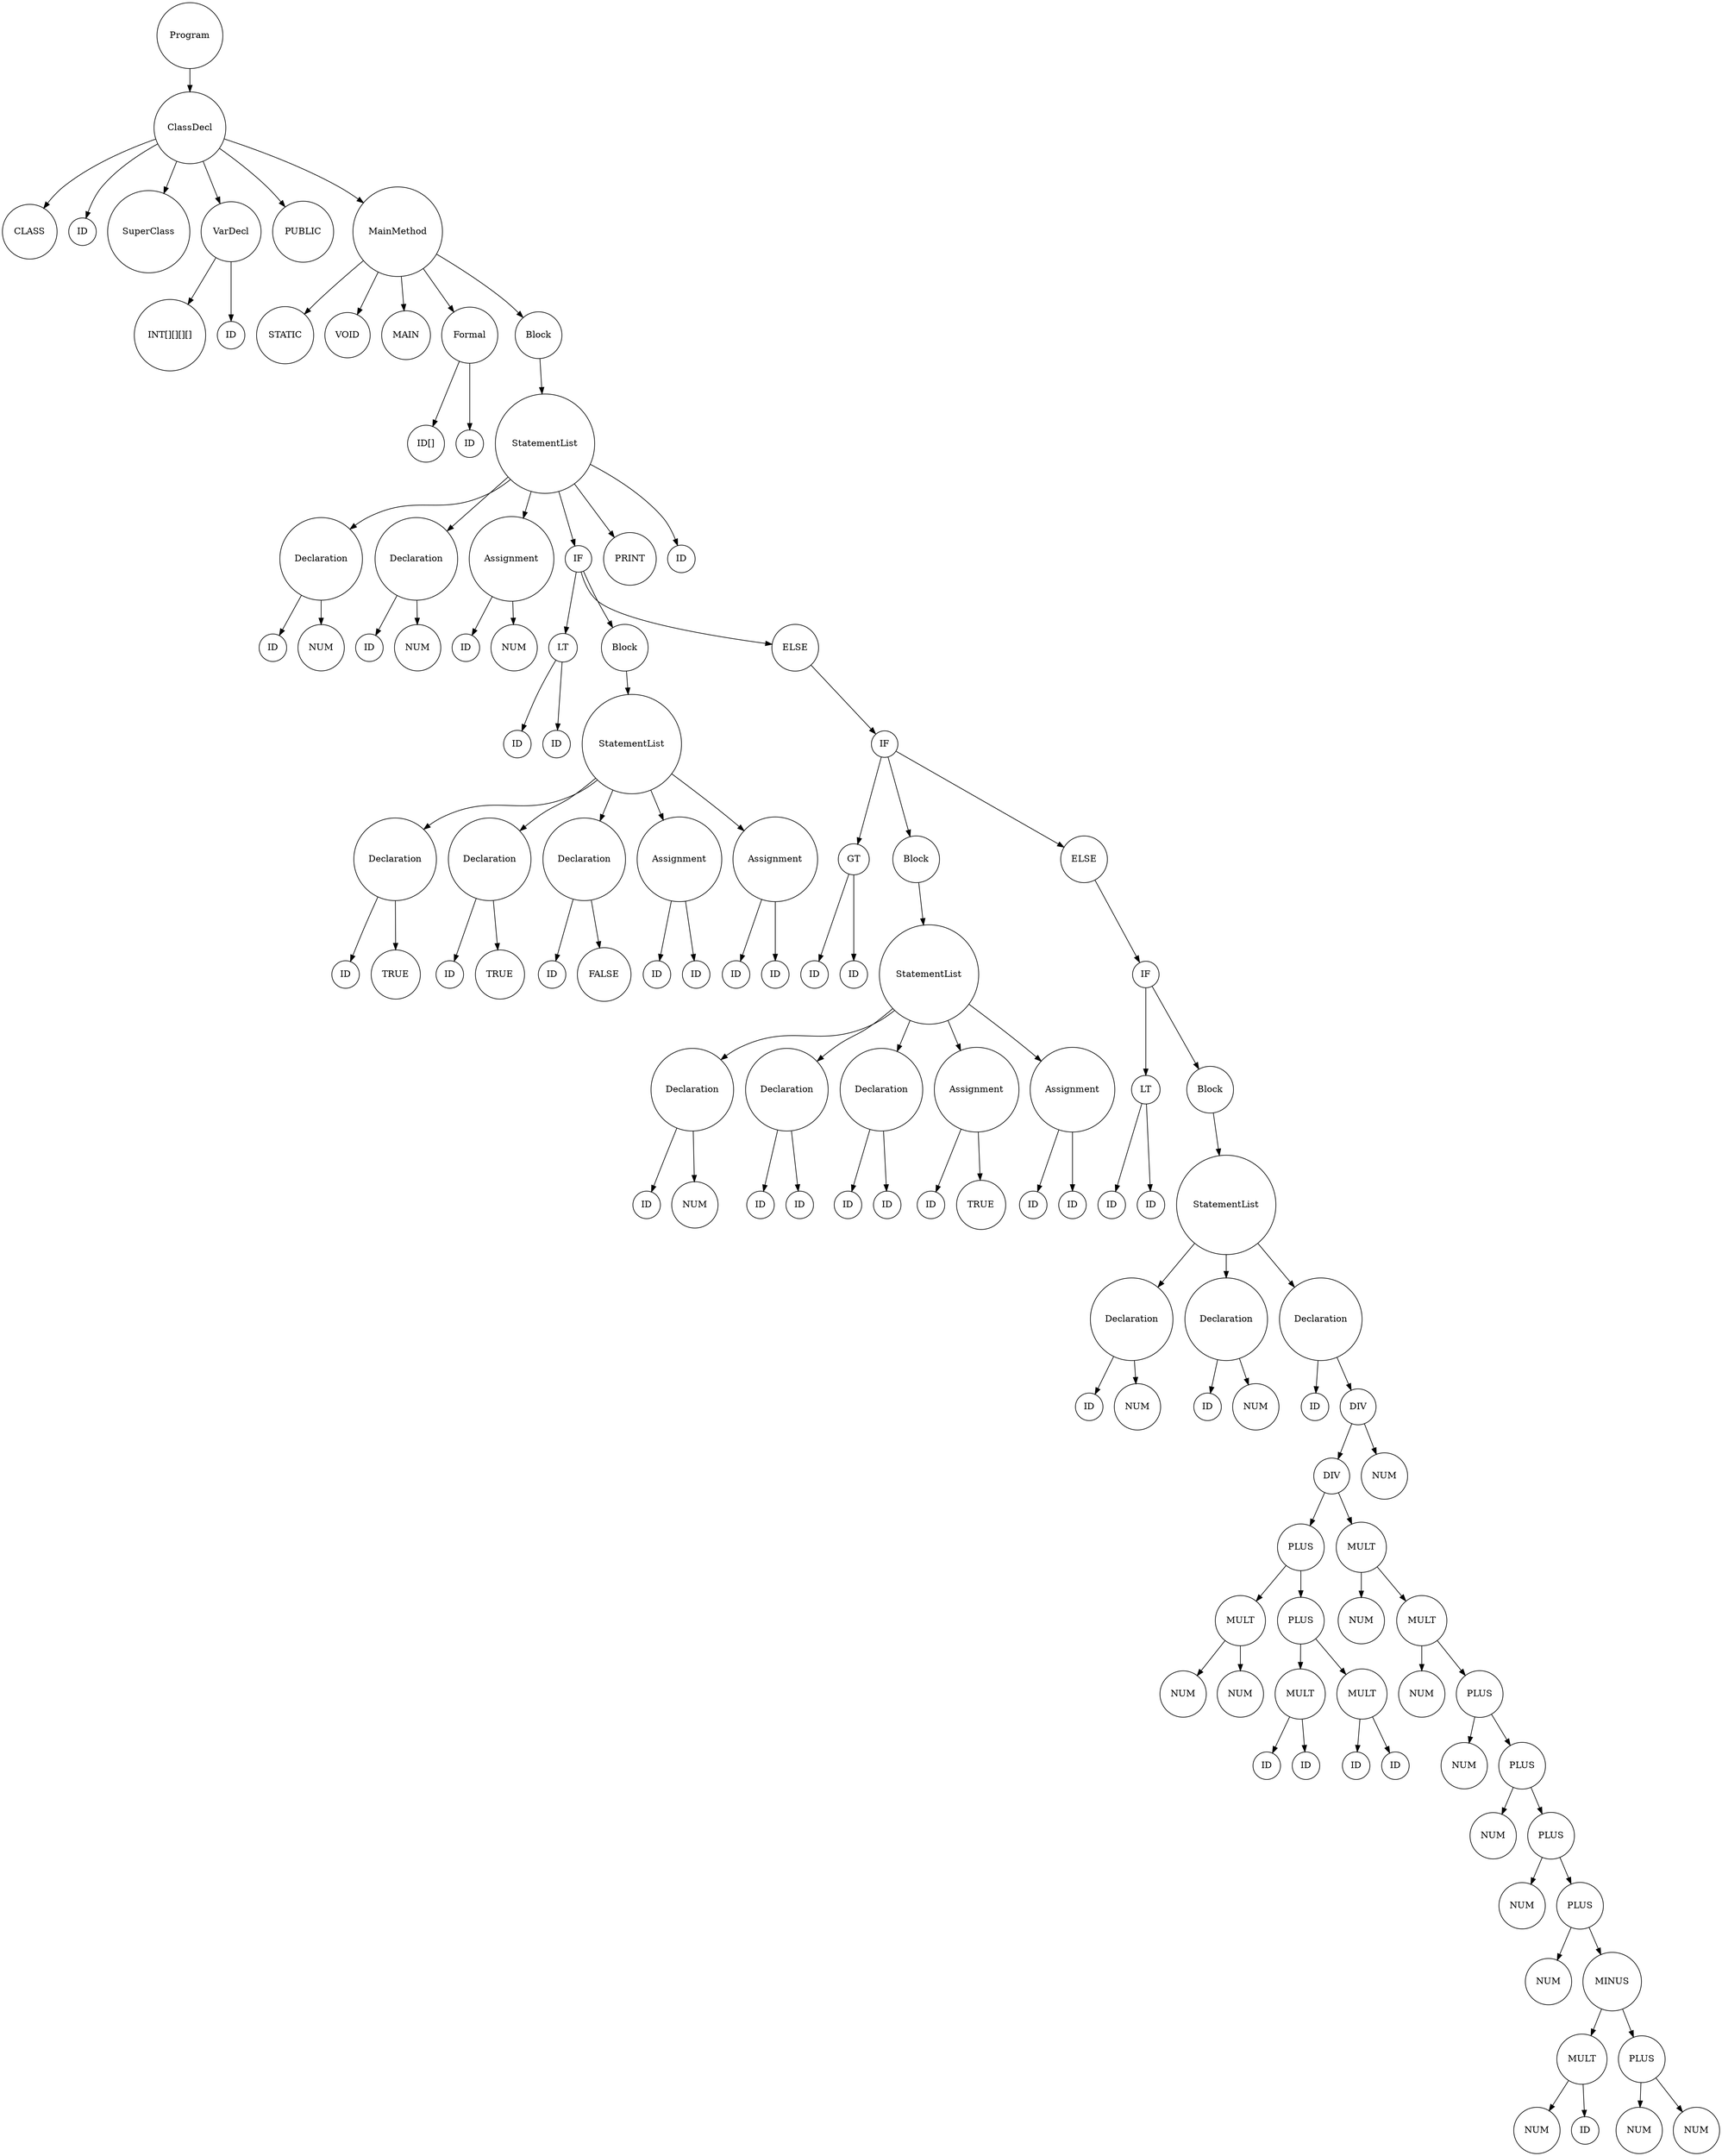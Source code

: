 digraph G {
            rankdir=TB; // Tree-like top-bottom orientation
            node [shape=circle];
              node0 [label="Program"];
  node0_0 [label="ClassDecl"];
  node0 -> node0_0;
  node0_0_0 [label="CLASS"];
  node0_0 -> node0_0_0;
  node0_0_1 [label="ID"];
  node0_0 -> node0_0_1;
  node0_0_2 [label="SuperClass"];
  node0_0 -> node0_0_2;
  node0_0_3 [label="VarDecl"];
  node0_0 -> node0_0_3;
  node0_0_3_0 [label="INT[][][][]"];
  node0_0_3 -> node0_0_3_0;
  node0_0_3_1 [label="ID"];
  node0_0_3 -> node0_0_3_1;
  node0_0_4 [label="PUBLIC"];
  node0_0 -> node0_0_4;
  node0_0_5 [label="MainMethod"];
  node0_0 -> node0_0_5;
  node0_0_5_0 [label="STATIC"];
  node0_0_5 -> node0_0_5_0;
  node0_0_5_1 [label="VOID"];
  node0_0_5 -> node0_0_5_1;
  node0_0_5_2 [label="MAIN"];
  node0_0_5 -> node0_0_5_2;
  node0_0_5_3 [label="Formal"];
  node0_0_5 -> node0_0_5_3;
  node0_0_5_3_0 [label="ID[]"];
  node0_0_5_3 -> node0_0_5_3_0;
  node0_0_5_3_1 [label="ID"];
  node0_0_5_3 -> node0_0_5_3_1;
  node0_0_5_4 [label="Block"];
  node0_0_5 -> node0_0_5_4;
  node0_0_5_4_0 [label="StatementList"];
  node0_0_5_4 -> node0_0_5_4_0;
  node0_0_5_4_0_0 [label="Declaration"];
  node0_0_5_4_0 -> node0_0_5_4_0_0;
  node0_0_5_4_0_0_0 [label="ID"];
  node0_0_5_4_0_0 -> node0_0_5_4_0_0_0;
  node0_0_5_4_0_0_1 [label="NUM"];
  node0_0_5_4_0_0 -> node0_0_5_4_0_0_1;
  node0_0_5_4_0_1 [label="Declaration"];
  node0_0_5_4_0 -> node0_0_5_4_0_1;
  node0_0_5_4_0_1_0 [label="ID"];
  node0_0_5_4_0_1 -> node0_0_5_4_0_1_0;
  node0_0_5_4_0_1_1 [label="NUM"];
  node0_0_5_4_0_1 -> node0_0_5_4_0_1_1;
  node0_0_5_4_0_2 [label="Assignment"];
  node0_0_5_4_0 -> node0_0_5_4_0_2;
  node0_0_5_4_0_2_0 [label="ID"];
  node0_0_5_4_0_2 -> node0_0_5_4_0_2_0;
  node0_0_5_4_0_2_1 [label="NUM"];
  node0_0_5_4_0_2 -> node0_0_5_4_0_2_1;
  node0_0_5_4_0_3 [label="IF"];
  node0_0_5_4_0 -> node0_0_5_4_0_3;
  node0_0_5_4_0_3_0 [label="LT"];
  node0_0_5_4_0_3 -> node0_0_5_4_0_3_0;
  node0_0_5_4_0_3_0_0 [label="ID"];
  node0_0_5_4_0_3_0 -> node0_0_5_4_0_3_0_0;
  node0_0_5_4_0_3_0_1 [label="ID"];
  node0_0_5_4_0_3_0 -> node0_0_5_4_0_3_0_1;
  node0_0_5_4_0_3_1 [label="Block"];
  node0_0_5_4_0_3 -> node0_0_5_4_0_3_1;
  node0_0_5_4_0_3_1_0 [label="StatementList"];
  node0_0_5_4_0_3_1 -> node0_0_5_4_0_3_1_0;
  node0_0_5_4_0_3_1_0_0 [label="Declaration"];
  node0_0_5_4_0_3_1_0 -> node0_0_5_4_0_3_1_0_0;
  node0_0_5_4_0_3_1_0_0_0 [label="ID"];
  node0_0_5_4_0_3_1_0_0 -> node0_0_5_4_0_3_1_0_0_0;
  node0_0_5_4_0_3_1_0_0_1 [label="TRUE"];
  node0_0_5_4_0_3_1_0_0 -> node0_0_5_4_0_3_1_0_0_1;
  node0_0_5_4_0_3_1_0_1 [label="Declaration"];
  node0_0_5_4_0_3_1_0 -> node0_0_5_4_0_3_1_0_1;
  node0_0_5_4_0_3_1_0_1_0 [label="ID"];
  node0_0_5_4_0_3_1_0_1 -> node0_0_5_4_0_3_1_0_1_0;
  node0_0_5_4_0_3_1_0_1_1 [label="TRUE"];
  node0_0_5_4_0_3_1_0_1 -> node0_0_5_4_0_3_1_0_1_1;
  node0_0_5_4_0_3_1_0_2 [label="Declaration"];
  node0_0_5_4_0_3_1_0 -> node0_0_5_4_0_3_1_0_2;
  node0_0_5_4_0_3_1_0_2_0 [label="ID"];
  node0_0_5_4_0_3_1_0_2 -> node0_0_5_4_0_3_1_0_2_0;
  node0_0_5_4_0_3_1_0_2_1 [label="FALSE"];
  node0_0_5_4_0_3_1_0_2 -> node0_0_5_4_0_3_1_0_2_1;
  node0_0_5_4_0_3_1_0_3 [label="Assignment"];
  node0_0_5_4_0_3_1_0 -> node0_0_5_4_0_3_1_0_3;
  node0_0_5_4_0_3_1_0_3_0 [label="ID"];
  node0_0_5_4_0_3_1_0_3 -> node0_0_5_4_0_3_1_0_3_0;
  node0_0_5_4_0_3_1_0_3_1 [label="ID"];
  node0_0_5_4_0_3_1_0_3 -> node0_0_5_4_0_3_1_0_3_1;
  node0_0_5_4_0_3_1_0_4 [label="Assignment"];
  node0_0_5_4_0_3_1_0 -> node0_0_5_4_0_3_1_0_4;
  node0_0_5_4_0_3_1_0_4_0 [label="ID"];
  node0_0_5_4_0_3_1_0_4 -> node0_0_5_4_0_3_1_0_4_0;
  node0_0_5_4_0_3_1_0_4_1 [label="ID"];
  node0_0_5_4_0_3_1_0_4 -> node0_0_5_4_0_3_1_0_4_1;
  node0_0_5_4_0_3_2 [label="ELSE"];
  node0_0_5_4_0_3 -> node0_0_5_4_0_3_2;
  node0_0_5_4_0_3_2_0 [label="IF"];
  node0_0_5_4_0_3_2 -> node0_0_5_4_0_3_2_0;
  node0_0_5_4_0_3_2_0_0 [label="GT"];
  node0_0_5_4_0_3_2_0 -> node0_0_5_4_0_3_2_0_0;
  node0_0_5_4_0_3_2_0_0_0 [label="ID"];
  node0_0_5_4_0_3_2_0_0 -> node0_0_5_4_0_3_2_0_0_0;
  node0_0_5_4_0_3_2_0_0_1 [label="ID"];
  node0_0_5_4_0_3_2_0_0 -> node0_0_5_4_0_3_2_0_0_1;
  node0_0_5_4_0_3_2_0_1 [label="Block"];
  node0_0_5_4_0_3_2_0 -> node0_0_5_4_0_3_2_0_1;
  node0_0_5_4_0_3_2_0_1_0 [label="StatementList"];
  node0_0_5_4_0_3_2_0_1 -> node0_0_5_4_0_3_2_0_1_0;
  node0_0_5_4_0_3_2_0_1_0_0 [label="Declaration"];
  node0_0_5_4_0_3_2_0_1_0 -> node0_0_5_4_0_3_2_0_1_0_0;
  node0_0_5_4_0_3_2_0_1_0_0_0 [label="ID"];
  node0_0_5_4_0_3_2_0_1_0_0 -> node0_0_5_4_0_3_2_0_1_0_0_0;
  node0_0_5_4_0_3_2_0_1_0_0_1 [label="NUM"];
  node0_0_5_4_0_3_2_0_1_0_0 -> node0_0_5_4_0_3_2_0_1_0_0_1;
  node0_0_5_4_0_3_2_0_1_0_1 [label="Declaration"];
  node0_0_5_4_0_3_2_0_1_0 -> node0_0_5_4_0_3_2_0_1_0_1;
  node0_0_5_4_0_3_2_0_1_0_1_0 [label="ID"];
  node0_0_5_4_0_3_2_0_1_0_1 -> node0_0_5_4_0_3_2_0_1_0_1_0;
  node0_0_5_4_0_3_2_0_1_0_1_1 [label="ID"];
  node0_0_5_4_0_3_2_0_1_0_1 -> node0_0_5_4_0_3_2_0_1_0_1_1;
  node0_0_5_4_0_3_2_0_1_0_2 [label="Declaration"];
  node0_0_5_4_0_3_2_0_1_0 -> node0_0_5_4_0_3_2_0_1_0_2;
  node0_0_5_4_0_3_2_0_1_0_2_0 [label="ID"];
  node0_0_5_4_0_3_2_0_1_0_2 -> node0_0_5_4_0_3_2_0_1_0_2_0;
  node0_0_5_4_0_3_2_0_1_0_2_1 [label="ID"];
  node0_0_5_4_0_3_2_0_1_0_2 -> node0_0_5_4_0_3_2_0_1_0_2_1;
  node0_0_5_4_0_3_2_0_1_0_3 [label="Assignment"];
  node0_0_5_4_0_3_2_0_1_0 -> node0_0_5_4_0_3_2_0_1_0_3;
  node0_0_5_4_0_3_2_0_1_0_3_0 [label="ID"];
  node0_0_5_4_0_3_2_0_1_0_3 -> node0_0_5_4_0_3_2_0_1_0_3_0;
  node0_0_5_4_0_3_2_0_1_0_3_1 [label="TRUE"];
  node0_0_5_4_0_3_2_0_1_0_3 -> node0_0_5_4_0_3_2_0_1_0_3_1;
  node0_0_5_4_0_3_2_0_1_0_4 [label="Assignment"];
  node0_0_5_4_0_3_2_0_1_0 -> node0_0_5_4_0_3_2_0_1_0_4;
  node0_0_5_4_0_3_2_0_1_0_4_0 [label="ID"];
  node0_0_5_4_0_3_2_0_1_0_4 -> node0_0_5_4_0_3_2_0_1_0_4_0;
  node0_0_5_4_0_3_2_0_1_0_4_1 [label="ID"];
  node0_0_5_4_0_3_2_0_1_0_4 -> node0_0_5_4_0_3_2_0_1_0_4_1;
  node0_0_5_4_0_3_2_0_2 [label="ELSE"];
  node0_0_5_4_0_3_2_0 -> node0_0_5_4_0_3_2_0_2;
  node0_0_5_4_0_3_2_0_2_0 [label="IF"];
  node0_0_5_4_0_3_2_0_2 -> node0_0_5_4_0_3_2_0_2_0;
  node0_0_5_4_0_3_2_0_2_0_0 [label="LT"];
  node0_0_5_4_0_3_2_0_2_0 -> node0_0_5_4_0_3_2_0_2_0_0;
  node0_0_5_4_0_3_2_0_2_0_0_0 [label="ID"];
  node0_0_5_4_0_3_2_0_2_0_0 -> node0_0_5_4_0_3_2_0_2_0_0_0;
  node0_0_5_4_0_3_2_0_2_0_0_1 [label="ID"];
  node0_0_5_4_0_3_2_0_2_0_0 -> node0_0_5_4_0_3_2_0_2_0_0_1;
  node0_0_5_4_0_3_2_0_2_0_1 [label="Block"];
  node0_0_5_4_0_3_2_0_2_0 -> node0_0_5_4_0_3_2_0_2_0_1;
  node0_0_5_4_0_3_2_0_2_0_1_0 [label="StatementList"];
  node0_0_5_4_0_3_2_0_2_0_1 -> node0_0_5_4_0_3_2_0_2_0_1_0;
  node0_0_5_4_0_3_2_0_2_0_1_0_0 [label="Declaration"];
  node0_0_5_4_0_3_2_0_2_0_1_0 -> node0_0_5_4_0_3_2_0_2_0_1_0_0;
  node0_0_5_4_0_3_2_0_2_0_1_0_0_0 [label="ID"];
  node0_0_5_4_0_3_2_0_2_0_1_0_0 -> node0_0_5_4_0_3_2_0_2_0_1_0_0_0;
  node0_0_5_4_0_3_2_0_2_0_1_0_0_1 [label="NUM"];
  node0_0_5_4_0_3_2_0_2_0_1_0_0 -> node0_0_5_4_0_3_2_0_2_0_1_0_0_1;
  node0_0_5_4_0_3_2_0_2_0_1_0_1 [label="Declaration"];
  node0_0_5_4_0_3_2_0_2_0_1_0 -> node0_0_5_4_0_3_2_0_2_0_1_0_1;
  node0_0_5_4_0_3_2_0_2_0_1_0_1_0 [label="ID"];
  node0_0_5_4_0_3_2_0_2_0_1_0_1 -> node0_0_5_4_0_3_2_0_2_0_1_0_1_0;
  node0_0_5_4_0_3_2_0_2_0_1_0_1_1 [label="NUM"];
  node0_0_5_4_0_3_2_0_2_0_1_0_1 -> node0_0_5_4_0_3_2_0_2_0_1_0_1_1;
  node0_0_5_4_0_3_2_0_2_0_1_0_2 [label="Declaration"];
  node0_0_5_4_0_3_2_0_2_0_1_0 -> node0_0_5_4_0_3_2_0_2_0_1_0_2;
  node0_0_5_4_0_3_2_0_2_0_1_0_2_0 [label="ID"];
  node0_0_5_4_0_3_2_0_2_0_1_0_2 -> node0_0_5_4_0_3_2_0_2_0_1_0_2_0;
  node0_0_5_4_0_3_2_0_2_0_1_0_2_1 [label="DIV"];
  node0_0_5_4_0_3_2_0_2_0_1_0_2 -> node0_0_5_4_0_3_2_0_2_0_1_0_2_1;
  node0_0_5_4_0_3_2_0_2_0_1_0_2_1_0 [label="DIV"];
  node0_0_5_4_0_3_2_0_2_0_1_0_2_1 -> node0_0_5_4_0_3_2_0_2_0_1_0_2_1_0;
  node0_0_5_4_0_3_2_0_2_0_1_0_2_1_0_0 [label="PLUS"];
  node0_0_5_4_0_3_2_0_2_0_1_0_2_1_0 -> node0_0_5_4_0_3_2_0_2_0_1_0_2_1_0_0;
  node0_0_5_4_0_3_2_0_2_0_1_0_2_1_0_0_0 [label="MULT"];
  node0_0_5_4_0_3_2_0_2_0_1_0_2_1_0_0 -> node0_0_5_4_0_3_2_0_2_0_1_0_2_1_0_0_0;
  node0_0_5_4_0_3_2_0_2_0_1_0_2_1_0_0_0_0 [label="NUM"];
  node0_0_5_4_0_3_2_0_2_0_1_0_2_1_0_0_0 -> node0_0_5_4_0_3_2_0_2_0_1_0_2_1_0_0_0_0;
  node0_0_5_4_0_3_2_0_2_0_1_0_2_1_0_0_0_1 [label="NUM"];
  node0_0_5_4_0_3_2_0_2_0_1_0_2_1_0_0_0 -> node0_0_5_4_0_3_2_0_2_0_1_0_2_1_0_0_0_1;
  node0_0_5_4_0_3_2_0_2_0_1_0_2_1_0_0_1 [label="PLUS"];
  node0_0_5_4_0_3_2_0_2_0_1_0_2_1_0_0 -> node0_0_5_4_0_3_2_0_2_0_1_0_2_1_0_0_1;
  node0_0_5_4_0_3_2_0_2_0_1_0_2_1_0_0_1_0 [label="MULT"];
  node0_0_5_4_0_3_2_0_2_0_1_0_2_1_0_0_1 -> node0_0_5_4_0_3_2_0_2_0_1_0_2_1_0_0_1_0;
  node0_0_5_4_0_3_2_0_2_0_1_0_2_1_0_0_1_0_0 [label="ID"];
  node0_0_5_4_0_3_2_0_2_0_1_0_2_1_0_0_1_0 -> node0_0_5_4_0_3_2_0_2_0_1_0_2_1_0_0_1_0_0;
  node0_0_5_4_0_3_2_0_2_0_1_0_2_1_0_0_1_0_1 [label="ID"];
  node0_0_5_4_0_3_2_0_2_0_1_0_2_1_0_0_1_0 -> node0_0_5_4_0_3_2_0_2_0_1_0_2_1_0_0_1_0_1;
  node0_0_5_4_0_3_2_0_2_0_1_0_2_1_0_0_1_1 [label="MULT"];
  node0_0_5_4_0_3_2_0_2_0_1_0_2_1_0_0_1 -> node0_0_5_4_0_3_2_0_2_0_1_0_2_1_0_0_1_1;
  node0_0_5_4_0_3_2_0_2_0_1_0_2_1_0_0_1_1_0 [label="ID"];
  node0_0_5_4_0_3_2_0_2_0_1_0_2_1_0_0_1_1 -> node0_0_5_4_0_3_2_0_2_0_1_0_2_1_0_0_1_1_0;
  node0_0_5_4_0_3_2_0_2_0_1_0_2_1_0_0_1_1_1 [label="ID"];
  node0_0_5_4_0_3_2_0_2_0_1_0_2_1_0_0_1_1 -> node0_0_5_4_0_3_2_0_2_0_1_0_2_1_0_0_1_1_1;
  node0_0_5_4_0_3_2_0_2_0_1_0_2_1_0_1 [label="MULT"];
  node0_0_5_4_0_3_2_0_2_0_1_0_2_1_0 -> node0_0_5_4_0_3_2_0_2_0_1_0_2_1_0_1;
  node0_0_5_4_0_3_2_0_2_0_1_0_2_1_0_1_0 [label="NUM"];
  node0_0_5_4_0_3_2_0_2_0_1_0_2_1_0_1 -> node0_0_5_4_0_3_2_0_2_0_1_0_2_1_0_1_0;
  node0_0_5_4_0_3_2_0_2_0_1_0_2_1_0_1_1 [label="MULT"];
  node0_0_5_4_0_3_2_0_2_0_1_0_2_1_0_1 -> node0_0_5_4_0_3_2_0_2_0_1_0_2_1_0_1_1;
  node0_0_5_4_0_3_2_0_2_0_1_0_2_1_0_1_1_0 [label="NUM"];
  node0_0_5_4_0_3_2_0_2_0_1_0_2_1_0_1_1 -> node0_0_5_4_0_3_2_0_2_0_1_0_2_1_0_1_1_0;
  node0_0_5_4_0_3_2_0_2_0_1_0_2_1_0_1_1_1 [label="PLUS"];
  node0_0_5_4_0_3_2_0_2_0_1_0_2_1_0_1_1 -> node0_0_5_4_0_3_2_0_2_0_1_0_2_1_0_1_1_1;
  node0_0_5_4_0_3_2_0_2_0_1_0_2_1_0_1_1_1_0 [label="NUM"];
  node0_0_5_4_0_3_2_0_2_0_1_0_2_1_0_1_1_1 -> node0_0_5_4_0_3_2_0_2_0_1_0_2_1_0_1_1_1_0;
  node0_0_5_4_0_3_2_0_2_0_1_0_2_1_0_1_1_1_1 [label="PLUS"];
  node0_0_5_4_0_3_2_0_2_0_1_0_2_1_0_1_1_1 -> node0_0_5_4_0_3_2_0_2_0_1_0_2_1_0_1_1_1_1;
  node0_0_5_4_0_3_2_0_2_0_1_0_2_1_0_1_1_1_1_0 [label="NUM"];
  node0_0_5_4_0_3_2_0_2_0_1_0_2_1_0_1_1_1_1 -> node0_0_5_4_0_3_2_0_2_0_1_0_2_1_0_1_1_1_1_0;
  node0_0_5_4_0_3_2_0_2_0_1_0_2_1_0_1_1_1_1_1 [label="PLUS"];
  node0_0_5_4_0_3_2_0_2_0_1_0_2_1_0_1_1_1_1 -> node0_0_5_4_0_3_2_0_2_0_1_0_2_1_0_1_1_1_1_1;
  node0_0_5_4_0_3_2_0_2_0_1_0_2_1_0_1_1_1_1_1_0 [label="NUM"];
  node0_0_5_4_0_3_2_0_2_0_1_0_2_1_0_1_1_1_1_1 -> node0_0_5_4_0_3_2_0_2_0_1_0_2_1_0_1_1_1_1_1_0;
  node0_0_5_4_0_3_2_0_2_0_1_0_2_1_0_1_1_1_1_1_1 [label="PLUS"];
  node0_0_5_4_0_3_2_0_2_0_1_0_2_1_0_1_1_1_1_1 -> node0_0_5_4_0_3_2_0_2_0_1_0_2_1_0_1_1_1_1_1_1;
  node0_0_5_4_0_3_2_0_2_0_1_0_2_1_0_1_1_1_1_1_1_0 [label="NUM"];
  node0_0_5_4_0_3_2_0_2_0_1_0_2_1_0_1_1_1_1_1_1 -> node0_0_5_4_0_3_2_0_2_0_1_0_2_1_0_1_1_1_1_1_1_0;
  node0_0_5_4_0_3_2_0_2_0_1_0_2_1_0_1_1_1_1_1_1_1 [label="MINUS"];
  node0_0_5_4_0_3_2_0_2_0_1_0_2_1_0_1_1_1_1_1_1 -> node0_0_5_4_0_3_2_0_2_0_1_0_2_1_0_1_1_1_1_1_1_1;
  node0_0_5_4_0_3_2_0_2_0_1_0_2_1_0_1_1_1_1_1_1_1_0 [label="MULT"];
  node0_0_5_4_0_3_2_0_2_0_1_0_2_1_0_1_1_1_1_1_1_1 -> node0_0_5_4_0_3_2_0_2_0_1_0_2_1_0_1_1_1_1_1_1_1_0;
  node0_0_5_4_0_3_2_0_2_0_1_0_2_1_0_1_1_1_1_1_1_1_0_0 [label="NUM"];
  node0_0_5_4_0_3_2_0_2_0_1_0_2_1_0_1_1_1_1_1_1_1_0 -> node0_0_5_4_0_3_2_0_2_0_1_0_2_1_0_1_1_1_1_1_1_1_0_0;
  node0_0_5_4_0_3_2_0_2_0_1_0_2_1_0_1_1_1_1_1_1_1_0_1 [label="ID"];
  node0_0_5_4_0_3_2_0_2_0_1_0_2_1_0_1_1_1_1_1_1_1_0 -> node0_0_5_4_0_3_2_0_2_0_1_0_2_1_0_1_1_1_1_1_1_1_0_1;
  node0_0_5_4_0_3_2_0_2_0_1_0_2_1_0_1_1_1_1_1_1_1_1 [label="PLUS"];
  node0_0_5_4_0_3_2_0_2_0_1_0_2_1_0_1_1_1_1_1_1_1 -> node0_0_5_4_0_3_2_0_2_0_1_0_2_1_0_1_1_1_1_1_1_1_1;
  node0_0_5_4_0_3_2_0_2_0_1_0_2_1_0_1_1_1_1_1_1_1_1_0 [label="NUM"];
  node0_0_5_4_0_3_2_0_2_0_1_0_2_1_0_1_1_1_1_1_1_1_1 -> node0_0_5_4_0_3_2_0_2_0_1_0_2_1_0_1_1_1_1_1_1_1_1_0;
  node0_0_5_4_0_3_2_0_2_0_1_0_2_1_0_1_1_1_1_1_1_1_1_1 [label="NUM"];
  node0_0_5_4_0_3_2_0_2_0_1_0_2_1_0_1_1_1_1_1_1_1_1 -> node0_0_5_4_0_3_2_0_2_0_1_0_2_1_0_1_1_1_1_1_1_1_1_1;
  node0_0_5_4_0_3_2_0_2_0_1_0_2_1_1 [label="NUM"];
  node0_0_5_4_0_3_2_0_2_0_1_0_2_1 -> node0_0_5_4_0_3_2_0_2_0_1_0_2_1_1;
  node0_0_5_4_0_4 [label="PRINT"];
  node0_0_5_4_0 -> node0_0_5_4_0_4;
  node0_0_5_4_0_5 [label="ID"];
  node0_0_5_4_0 -> node0_0_5_4_0_5;
        }